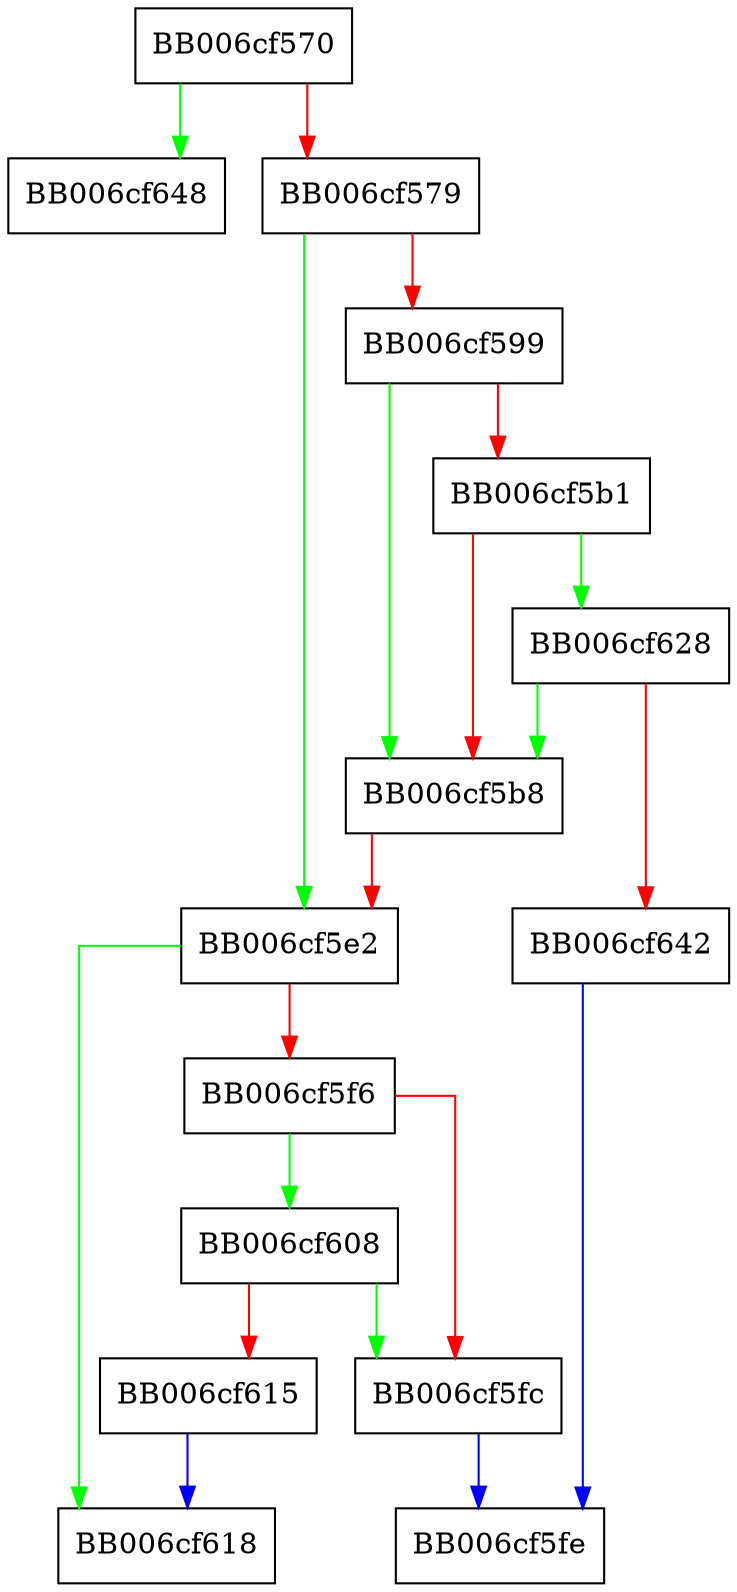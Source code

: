 digraph eckem_set_ctx_params {
  node [shape="box"];
  graph [splines=ortho];
  BB006cf570 -> BB006cf648 [color="green"];
  BB006cf570 -> BB006cf579 [color="red"];
  BB006cf579 -> BB006cf5e2 [color="green"];
  BB006cf579 -> BB006cf599 [color="red"];
  BB006cf599 -> BB006cf5b8 [color="green"];
  BB006cf599 -> BB006cf5b1 [color="red"];
  BB006cf5b1 -> BB006cf628 [color="green"];
  BB006cf5b1 -> BB006cf5b8 [color="red"];
  BB006cf5b8 -> BB006cf5e2 [color="red"];
  BB006cf5e2 -> BB006cf618 [color="green"];
  BB006cf5e2 -> BB006cf5f6 [color="red"];
  BB006cf5f6 -> BB006cf608 [color="green"];
  BB006cf5f6 -> BB006cf5fc [color="red"];
  BB006cf5fc -> BB006cf5fe [color="blue"];
  BB006cf608 -> BB006cf5fc [color="green"];
  BB006cf608 -> BB006cf615 [color="red"];
  BB006cf615 -> BB006cf618 [color="blue"];
  BB006cf628 -> BB006cf5b8 [color="green"];
  BB006cf628 -> BB006cf642 [color="red"];
  BB006cf642 -> BB006cf5fe [color="blue"];
}